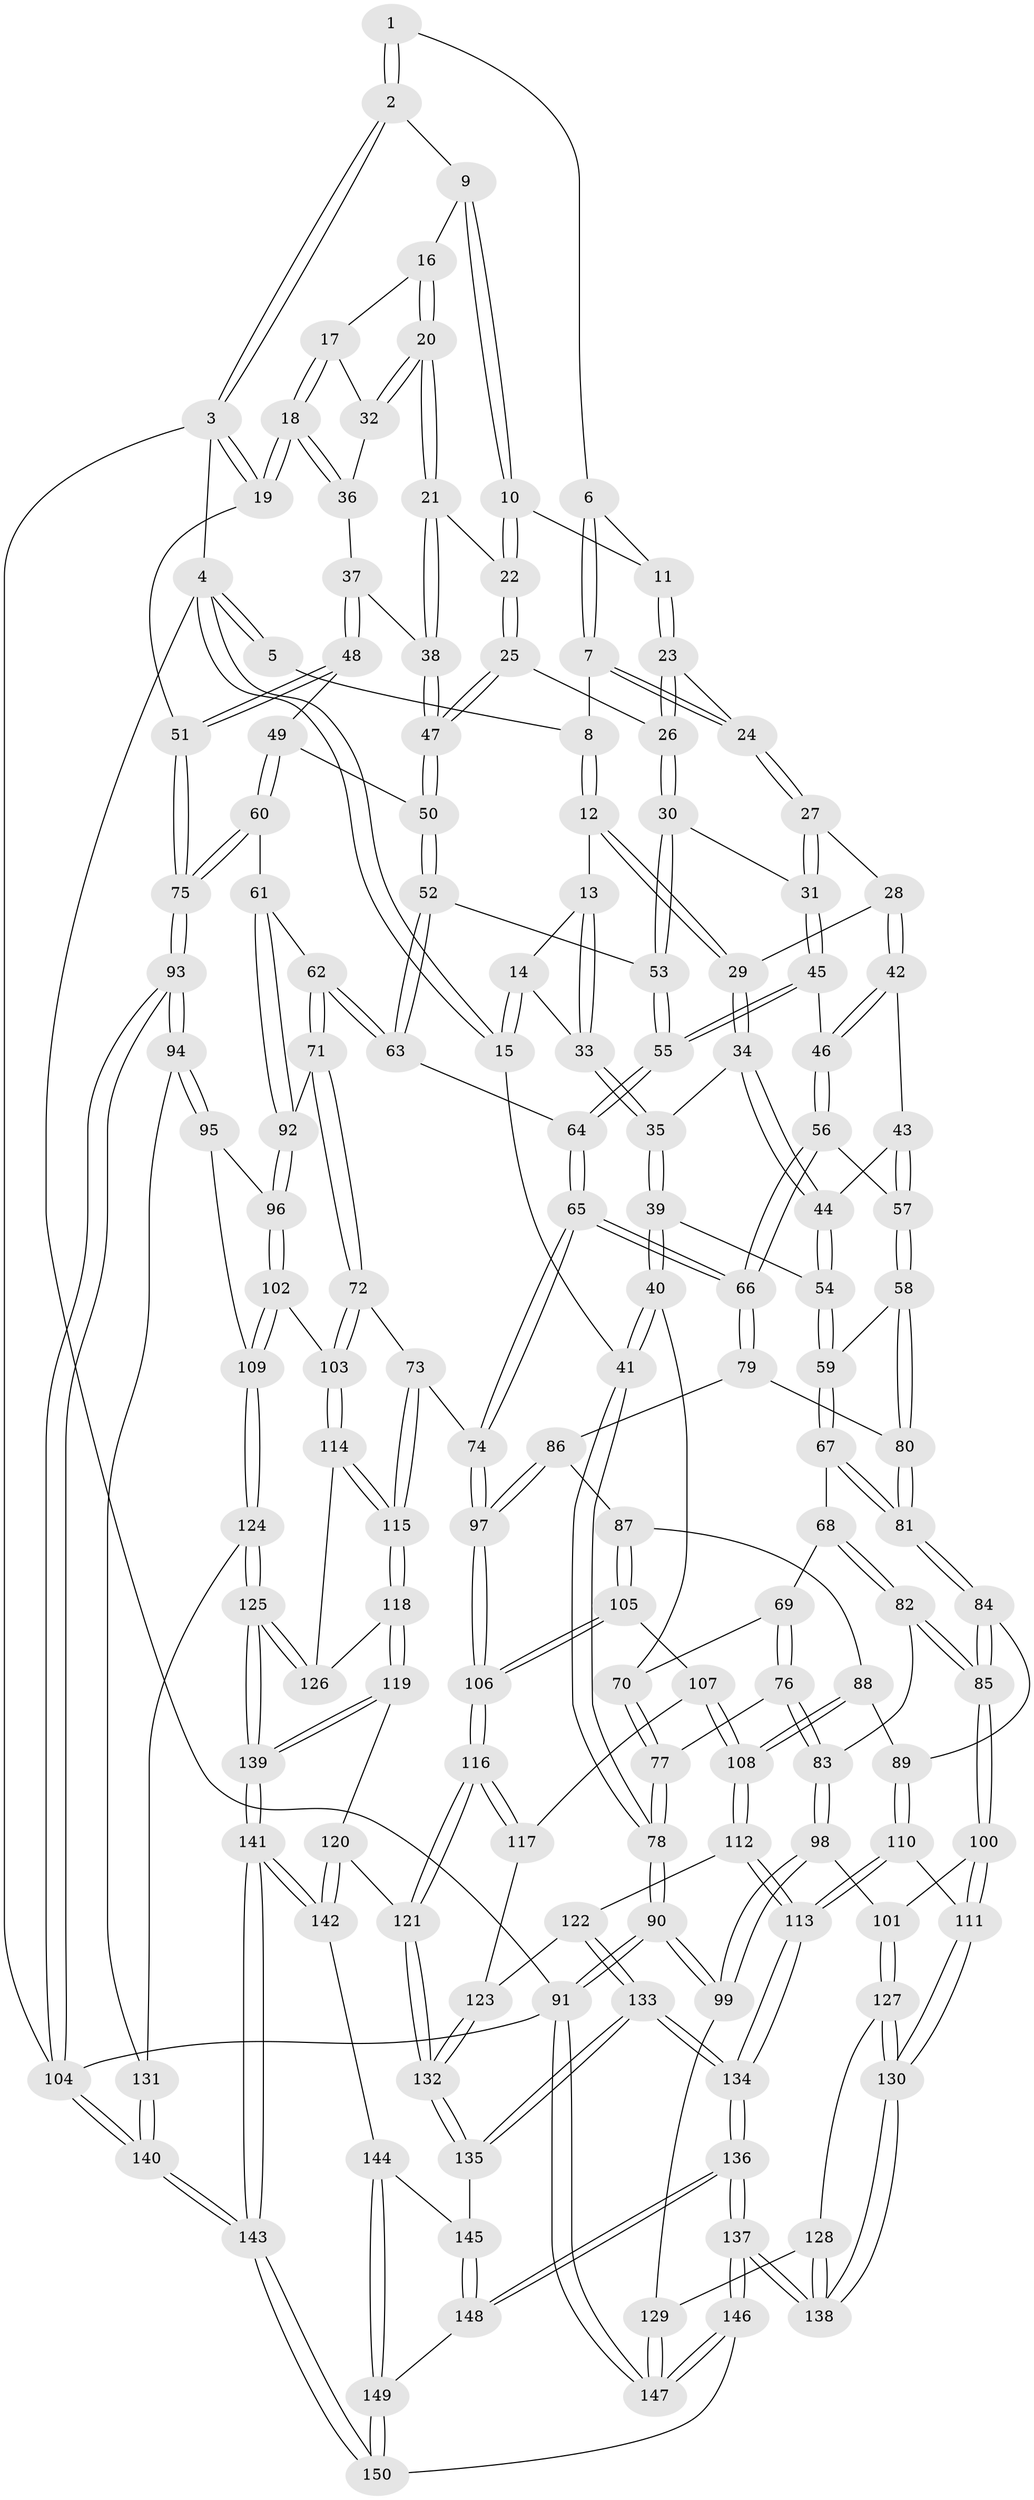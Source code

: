 // Generated by graph-tools (version 1.1) at 2025/17/03/09/25 04:17:22]
// undirected, 150 vertices, 372 edges
graph export_dot {
graph [start="1"]
  node [color=gray90,style=filled];
  1 [pos="+0.6056311551721429+0"];
  2 [pos="+0.7892666723229776+0"];
  3 [pos="+1+0"];
  4 [pos="+0+0"];
  5 [pos="+0.32090765128784393+0"];
  6 [pos="+0.5514590086931522+0.01707451460038308"];
  7 [pos="+0.5096446746421045+0.06612614043147563"];
  8 [pos="+0.32280309596919243+0"];
  9 [pos="+0.7903720095337391+0"];
  10 [pos="+0.7377855924557595+0"];
  11 [pos="+0.6189165413675858+0.07642279635667407"];
  12 [pos="+0.3015424665836471+0.04132877859246027"];
  13 [pos="+0.2590924832425156+0.06742649305123365"];
  14 [pos="+0.046491621812412405+0.007060069554516368"];
  15 [pos="+0+0"];
  16 [pos="+0.8555128205152295+0"];
  17 [pos="+0.9928661718859491+0.10035060342786895"];
  18 [pos="+1+0.12539077820411224"];
  19 [pos="+1+0.13299480282099413"];
  20 [pos="+0.8669484180062237+0.1694696939402364"];
  21 [pos="+0.8573093100433994+0.18561651082088435"];
  22 [pos="+0.7321810138197855+0.1463000922463839"];
  23 [pos="+0.6106980253503691+0.10137709502743636"];
  24 [pos="+0.5051096545635104+0.08845972325593196"];
  25 [pos="+0.6781277512209446+0.19533353724226202"];
  26 [pos="+0.6358933864028059+0.2138908958342097"];
  27 [pos="+0.46715496679408514+0.14758639440336996"];
  28 [pos="+0.43001248052666147+0.1496849865803496"];
  29 [pos="+0.36190934536991803+0.12314905843429026"];
  30 [pos="+0.6310942993932148+0.2192342366015895"];
  31 [pos="+0.5799640589654277+0.23925108684427965"];
  32 [pos="+0.905278043932571+0.15545700893507192"];
  33 [pos="+0.18783645929867276+0.1371622818210306"];
  34 [pos="+0.29316865367366235+0.26513065864104923"];
  35 [pos="+0.14018061379807173+0.22165704792456045"];
  36 [pos="+0.9619738938726469+0.18266134200928283"];
  37 [pos="+0.9425158948648463+0.2582616979440021"];
  38 [pos="+0.8588281185979155+0.19415126519150783"];
  39 [pos="+0.05348074497435724+0.267701118256377"];
  40 [pos="+0+0.2935912956592754"];
  41 [pos="+0+0.26771891026239353"];
  42 [pos="+0.4107137732643012+0.3054195710562598"];
  43 [pos="+0.38167312359764044+0.3145383323480806"];
  44 [pos="+0.31839296183031435+0.31335980895678994"];
  45 [pos="+0.5404131148818834+0.32632618001767444"];
  46 [pos="+0.5188315042961834+0.3403649803000021"];
  47 [pos="+0.8071844735993798+0.2862047537864953"];
  48 [pos="+1+0.3530442567379116"];
  49 [pos="+0.8277248552450476+0.34369881052814866"];
  50 [pos="+0.8035022506881828+0.3353099591798173"];
  51 [pos="+1+0.4187757792906457"];
  52 [pos="+0.7995102833038119+0.33788559920397276"];
  53 [pos="+0.6979286169441119+0.31152557082957766"];
  54 [pos="+0.27912901491709197+0.39342743025276156"];
  55 [pos="+0.6531584356165375+0.4121185514098787"];
  56 [pos="+0.48235232699454145+0.4581623634767906"];
  57 [pos="+0.41151623297539164+0.46340043452762575"];
  58 [pos="+0.3561576892957454+0.48459046511988313"];
  59 [pos="+0.278313388855263+0.4605290149896032"];
  60 [pos="+0.8891360468962998+0.5160251981039858"];
  61 [pos="+0.863428071639743+0.519054283050653"];
  62 [pos="+0.7999179988004669+0.5023990077464471"];
  63 [pos="+0.755852345221619+0.42559692788646264"];
  64 [pos="+0.6608235133991995+0.42759768500443535"];
  65 [pos="+0.5899569211012277+0.5880282199529364"];
  66 [pos="+0.565670742428388+0.5645405117848868"];
  67 [pos="+0.2514226840301775+0.47942538649720273"];
  68 [pos="+0.2075634867011846+0.49399246905005983"];
  69 [pos="+0.0882255471667224+0.4197133928906702"];
  70 [pos="+0+0.33104320177881497"];
  71 [pos="+0.6627818264520738+0.6058617563249038"];
  72 [pos="+0.6225469964750102+0.6178790518953099"];
  73 [pos="+0.6176038418244809+0.6178588500921631"];
  74 [pos="+0.5974796042979706+0.6112549665769461"];
  75 [pos="+1+0.5410771461256059"];
  76 [pos="+0.08008266866181601+0.5808615580509158"];
  77 [pos="+0.0652174029661272+0.5745659028428923"];
  78 [pos="+0+0.5383047550949407"];
  79 [pos="+0.380734263936386+0.5625999145967979"];
  80 [pos="+0.3715312069930693+0.5492186836092036"];
  81 [pos="+0.29724678668140325+0.6194960282005879"];
  82 [pos="+0.18639954472711398+0.5396102051422724"];
  83 [pos="+0.08032202539517308+0.5810684602726275"];
  84 [pos="+0.2928958975778291+0.6546484968786866"];
  85 [pos="+0.207627460256279+0.6830352336468101"];
  86 [pos="+0.38640873435763107+0.5848513538300997"];
  87 [pos="+0.3866800218541977+0.6684748859894761"];
  88 [pos="+0.38521036263937286+0.6697105439623418"];
  89 [pos="+0.36194986558513703+0.68040176514911"];
  90 [pos="+0+0.7670462708336305"];
  91 [pos="+0+1"];
  92 [pos="+0.8058889568492602+0.6366104007417681"];
  93 [pos="+1+0.5887927869256602"];
  94 [pos="+1+0.6439046512397808"];
  95 [pos="+0.9141697575053962+0.6749125841176394"];
  96 [pos="+0.8301548169456315+0.674723506478273"];
  97 [pos="+0.5874876873506685+0.6208466822345844"];
  98 [pos="+0.08116034099625362+0.62828528415053"];
  99 [pos="+0+0.7670144345474067"];
  100 [pos="+0.19935613940752045+0.6944031907233135"];
  101 [pos="+0.1594224834717823+0.7183803614855461"];
  102 [pos="+0.7910777087599183+0.7348221478212636"];
  103 [pos="+0.7760964535062418+0.7369378171811566"];
  104 [pos="+1+1"];
  105 [pos="+0.5552252932423664+0.6448506977592996"];
  106 [pos="+0.5797924527886335+0.629308860957692"];
  107 [pos="+0.5334980246644693+0.6800280616751662"];
  108 [pos="+0.4526386366080329+0.7700843020734299"];
  109 [pos="+0.8370697622613931+0.7794536349104763"];
  110 [pos="+0.34734500114604594+0.7881933259896514"];
  111 [pos="+0.3199669559413162+0.8010238766321297"];
  112 [pos="+0.4449319808750538+0.7934688252043745"];
  113 [pos="+0.4045223491194876+0.8102786568213686"];
  114 [pos="+0.7733308772178251+0.7408504731480412"];
  115 [pos="+0.6787900573249801+0.7971240519964594"];
  116 [pos="+0.578784002899633+0.8387915964025168"];
  117 [pos="+0.5211951416939752+0.7721739113425276"];
  118 [pos="+0.6769929405448568+0.8156704058109319"];
  119 [pos="+0.673912253920714+0.8259836459280662"];
  120 [pos="+0.6361799723027279+0.8433641131860207"];
  121 [pos="+0.5793035057104581+0.8433033849904643"];
  122 [pos="+0.47093146473936726+0.8087656279104903"];
  123 [pos="+0.49128553125324625+0.8122719338772819"];
  124 [pos="+0.8643227045939993+0.8283736866616666"];
  125 [pos="+0.8073942618113188+0.9105102032884463"];
  126 [pos="+0.7629361987090006+0.7991443335742296"];
  127 [pos="+0.15735605091186392+0.7219889865098619"];
  128 [pos="+0.08186756055072357+0.7927851859579349"];
  129 [pos="+0.0672485846448199+0.8006565145741873"];
  130 [pos="+0.26982055175567426+0.8808927616692065"];
  131 [pos="+0.916460484769367+0.8139352874044389"];
  132 [pos="+0.5661310916819832+0.8539010880613022"];
  133 [pos="+0.4756061859856953+0.9147411168721845"];
  134 [pos="+0.4195150143866887+0.9565749622585618"];
  135 [pos="+0.5531515676459898+0.8844663997602239"];
  136 [pos="+0.3325204524927476+1"];
  137 [pos="+0.2830378895574384+1"];
  138 [pos="+0.2641815582919843+0.9071064470497107"];
  139 [pos="+0.7981480715193503+0.9323039938679835"];
  140 [pos="+1+1"];
  141 [pos="+0.8020279883347076+1"];
  142 [pos="+0.6548457543803541+0.9415703679001728"];
  143 [pos="+0.8683694096325708+1"];
  144 [pos="+0.5937012506787337+0.9393032559981721"];
  145 [pos="+0.573142628928636+0.9274392909135227"];
  146 [pos="+0.2688784712652541+1"];
  147 [pos="+0.20504598470015575+1"];
  148 [pos="+0.5504137717522438+0.9709878764965061"];
  149 [pos="+0.6046646783862715+1"];
  150 [pos="+0.7246618473643462+1"];
  1 -- 2;
  1 -- 2;
  1 -- 6;
  2 -- 3;
  2 -- 3;
  2 -- 9;
  3 -- 4;
  3 -- 19;
  3 -- 19;
  3 -- 104;
  4 -- 5;
  4 -- 5;
  4 -- 15;
  4 -- 15;
  4 -- 91;
  5 -- 8;
  6 -- 7;
  6 -- 7;
  6 -- 11;
  7 -- 8;
  7 -- 24;
  7 -- 24;
  8 -- 12;
  8 -- 12;
  9 -- 10;
  9 -- 10;
  9 -- 16;
  10 -- 11;
  10 -- 22;
  10 -- 22;
  11 -- 23;
  11 -- 23;
  12 -- 13;
  12 -- 29;
  12 -- 29;
  13 -- 14;
  13 -- 33;
  13 -- 33;
  14 -- 15;
  14 -- 15;
  14 -- 33;
  15 -- 41;
  16 -- 17;
  16 -- 20;
  16 -- 20;
  17 -- 18;
  17 -- 18;
  17 -- 32;
  18 -- 19;
  18 -- 19;
  18 -- 36;
  18 -- 36;
  19 -- 51;
  20 -- 21;
  20 -- 21;
  20 -- 32;
  20 -- 32;
  21 -- 22;
  21 -- 38;
  21 -- 38;
  22 -- 25;
  22 -- 25;
  23 -- 24;
  23 -- 26;
  23 -- 26;
  24 -- 27;
  24 -- 27;
  25 -- 26;
  25 -- 47;
  25 -- 47;
  26 -- 30;
  26 -- 30;
  27 -- 28;
  27 -- 31;
  27 -- 31;
  28 -- 29;
  28 -- 42;
  28 -- 42;
  29 -- 34;
  29 -- 34;
  30 -- 31;
  30 -- 53;
  30 -- 53;
  31 -- 45;
  31 -- 45;
  32 -- 36;
  33 -- 35;
  33 -- 35;
  34 -- 35;
  34 -- 44;
  34 -- 44;
  35 -- 39;
  35 -- 39;
  36 -- 37;
  37 -- 38;
  37 -- 48;
  37 -- 48;
  38 -- 47;
  38 -- 47;
  39 -- 40;
  39 -- 40;
  39 -- 54;
  40 -- 41;
  40 -- 41;
  40 -- 70;
  41 -- 78;
  41 -- 78;
  42 -- 43;
  42 -- 46;
  42 -- 46;
  43 -- 44;
  43 -- 57;
  43 -- 57;
  44 -- 54;
  44 -- 54;
  45 -- 46;
  45 -- 55;
  45 -- 55;
  46 -- 56;
  46 -- 56;
  47 -- 50;
  47 -- 50;
  48 -- 49;
  48 -- 51;
  48 -- 51;
  49 -- 50;
  49 -- 60;
  49 -- 60;
  50 -- 52;
  50 -- 52;
  51 -- 75;
  51 -- 75;
  52 -- 53;
  52 -- 63;
  52 -- 63;
  53 -- 55;
  53 -- 55;
  54 -- 59;
  54 -- 59;
  55 -- 64;
  55 -- 64;
  56 -- 57;
  56 -- 66;
  56 -- 66;
  57 -- 58;
  57 -- 58;
  58 -- 59;
  58 -- 80;
  58 -- 80;
  59 -- 67;
  59 -- 67;
  60 -- 61;
  60 -- 75;
  60 -- 75;
  61 -- 62;
  61 -- 92;
  61 -- 92;
  62 -- 63;
  62 -- 63;
  62 -- 71;
  62 -- 71;
  63 -- 64;
  64 -- 65;
  64 -- 65;
  65 -- 66;
  65 -- 66;
  65 -- 74;
  65 -- 74;
  66 -- 79;
  66 -- 79;
  67 -- 68;
  67 -- 81;
  67 -- 81;
  68 -- 69;
  68 -- 82;
  68 -- 82;
  69 -- 70;
  69 -- 76;
  69 -- 76;
  70 -- 77;
  70 -- 77;
  71 -- 72;
  71 -- 72;
  71 -- 92;
  72 -- 73;
  72 -- 103;
  72 -- 103;
  73 -- 74;
  73 -- 115;
  73 -- 115;
  74 -- 97;
  74 -- 97;
  75 -- 93;
  75 -- 93;
  76 -- 77;
  76 -- 83;
  76 -- 83;
  77 -- 78;
  77 -- 78;
  78 -- 90;
  78 -- 90;
  79 -- 80;
  79 -- 86;
  80 -- 81;
  80 -- 81;
  81 -- 84;
  81 -- 84;
  82 -- 83;
  82 -- 85;
  82 -- 85;
  83 -- 98;
  83 -- 98;
  84 -- 85;
  84 -- 85;
  84 -- 89;
  85 -- 100;
  85 -- 100;
  86 -- 87;
  86 -- 97;
  86 -- 97;
  87 -- 88;
  87 -- 105;
  87 -- 105;
  88 -- 89;
  88 -- 108;
  88 -- 108;
  89 -- 110;
  89 -- 110;
  90 -- 91;
  90 -- 91;
  90 -- 99;
  90 -- 99;
  91 -- 147;
  91 -- 147;
  91 -- 104;
  92 -- 96;
  92 -- 96;
  93 -- 94;
  93 -- 94;
  93 -- 104;
  93 -- 104;
  94 -- 95;
  94 -- 95;
  94 -- 131;
  95 -- 96;
  95 -- 109;
  96 -- 102;
  96 -- 102;
  97 -- 106;
  97 -- 106;
  98 -- 99;
  98 -- 99;
  98 -- 101;
  99 -- 129;
  100 -- 101;
  100 -- 111;
  100 -- 111;
  101 -- 127;
  101 -- 127;
  102 -- 103;
  102 -- 109;
  102 -- 109;
  103 -- 114;
  103 -- 114;
  104 -- 140;
  104 -- 140;
  105 -- 106;
  105 -- 106;
  105 -- 107;
  106 -- 116;
  106 -- 116;
  107 -- 108;
  107 -- 108;
  107 -- 117;
  108 -- 112;
  108 -- 112;
  109 -- 124;
  109 -- 124;
  110 -- 111;
  110 -- 113;
  110 -- 113;
  111 -- 130;
  111 -- 130;
  112 -- 113;
  112 -- 113;
  112 -- 122;
  113 -- 134;
  113 -- 134;
  114 -- 115;
  114 -- 115;
  114 -- 126;
  115 -- 118;
  115 -- 118;
  116 -- 117;
  116 -- 117;
  116 -- 121;
  116 -- 121;
  117 -- 123;
  118 -- 119;
  118 -- 119;
  118 -- 126;
  119 -- 120;
  119 -- 139;
  119 -- 139;
  120 -- 121;
  120 -- 142;
  120 -- 142;
  121 -- 132;
  121 -- 132;
  122 -- 123;
  122 -- 133;
  122 -- 133;
  123 -- 132;
  123 -- 132;
  124 -- 125;
  124 -- 125;
  124 -- 131;
  125 -- 126;
  125 -- 126;
  125 -- 139;
  125 -- 139;
  127 -- 128;
  127 -- 130;
  127 -- 130;
  128 -- 129;
  128 -- 138;
  128 -- 138;
  129 -- 147;
  129 -- 147;
  130 -- 138;
  130 -- 138;
  131 -- 140;
  131 -- 140;
  132 -- 135;
  132 -- 135;
  133 -- 134;
  133 -- 134;
  133 -- 135;
  133 -- 135;
  134 -- 136;
  134 -- 136;
  135 -- 145;
  136 -- 137;
  136 -- 137;
  136 -- 148;
  136 -- 148;
  137 -- 138;
  137 -- 138;
  137 -- 146;
  137 -- 146;
  139 -- 141;
  139 -- 141;
  140 -- 143;
  140 -- 143;
  141 -- 142;
  141 -- 142;
  141 -- 143;
  141 -- 143;
  142 -- 144;
  143 -- 150;
  143 -- 150;
  144 -- 145;
  144 -- 149;
  144 -- 149;
  145 -- 148;
  145 -- 148;
  146 -- 147;
  146 -- 147;
  146 -- 150;
  148 -- 149;
  149 -- 150;
  149 -- 150;
}
